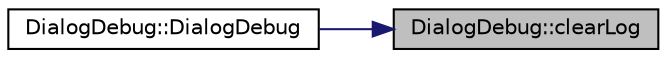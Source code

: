 digraph "DialogDebug::clearLog"
{
 // LATEX_PDF_SIZE
  edge [fontname="Helvetica",fontsize="10",labelfontname="Helvetica",labelfontsize="10"];
  node [fontname="Helvetica",fontsize="10",shape=record];
  rankdir="RL";
  Node1 [label="DialogDebug::clearLog",height=0.2,width=0.4,color="black", fillcolor="grey75", style="filled", fontcolor="black",tooltip="Clear the logWindow."];
  Node1 -> Node2 [dir="back",color="midnightblue",fontsize="10",style="solid",fontname="Helvetica"];
  Node2 [label="DialogDebug::DialogDebug",height=0.2,width=0.4,color="black", fillcolor="white", style="filled",URL="$class_dialog_debug.html#a9525c71924319348ccb3b70da4028fef",tooltip=" "];
}
